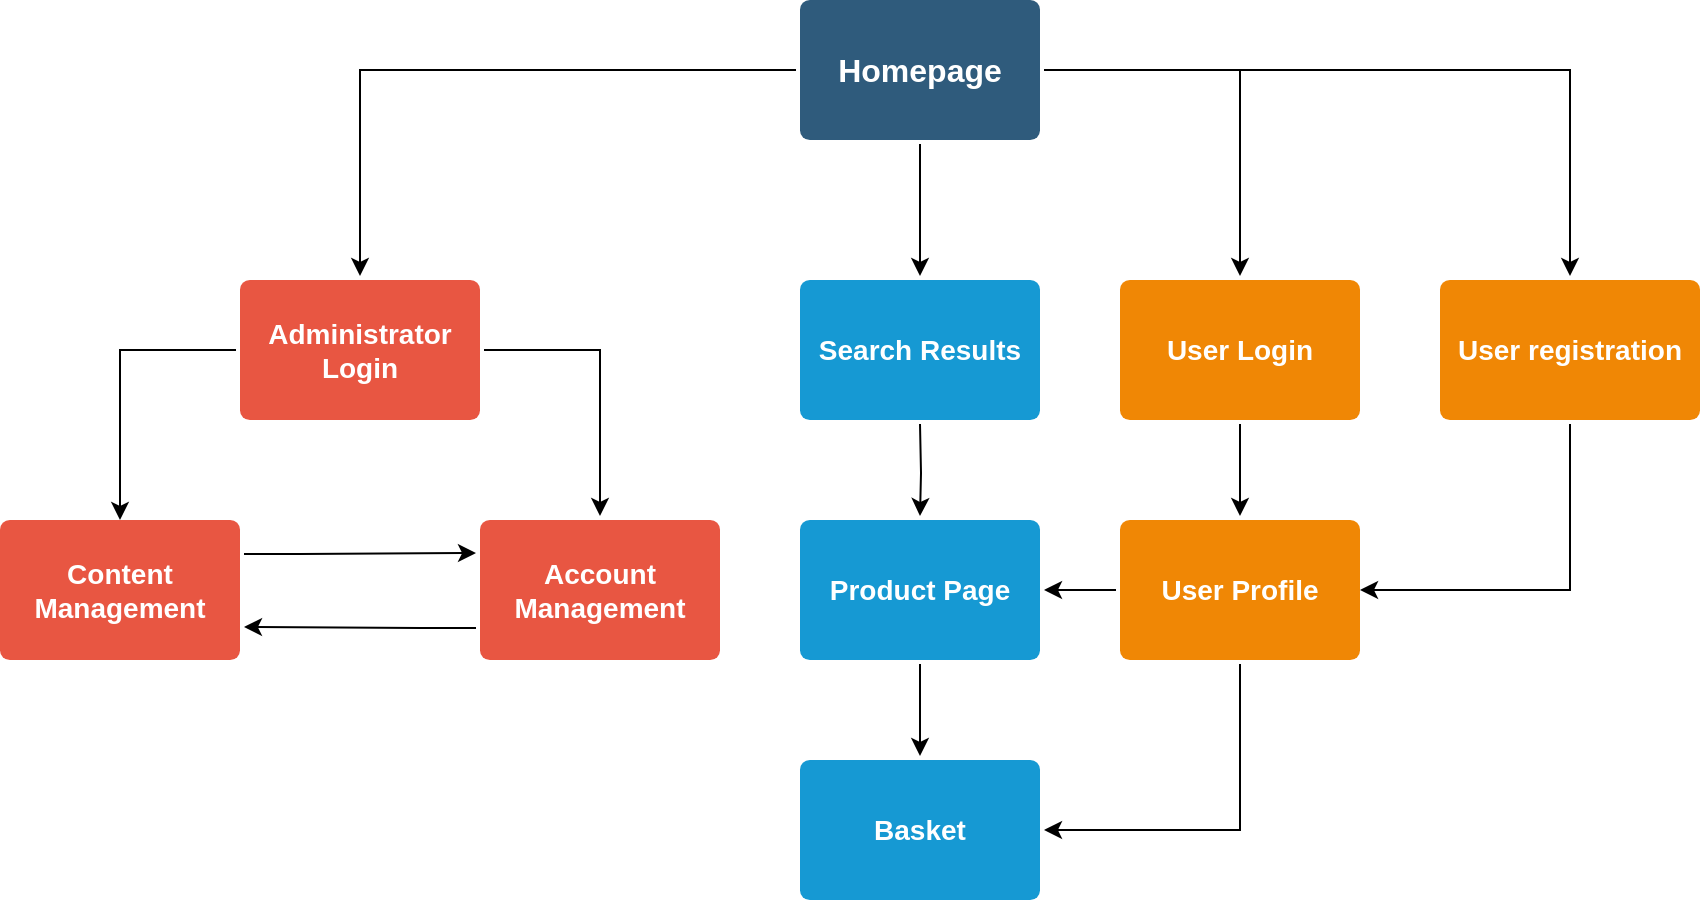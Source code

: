 <mxfile version="15.3.8" type="device"><diagram id="6a731a19-8d31-9384-78a2-239565b7b9f0" name="Page-1"><mxGraphModel dx="1000" dy="1120" grid="1" gridSize="10" guides="1" tooltips="1" connect="1" arrows="1" fold="1" page="1" pageScale="1" pageWidth="1169" pageHeight="827" background="none" math="0" shadow="0"><root><mxCell id="0"/><mxCell id="1" parent="0"/><mxCell id="lVs11Y0grhGJPtYlyKgR-1790" style="edgeStyle=orthogonalEdgeStyle;rounded=0;orthogonalLoop=1;jettySize=auto;html=1;entryX=0.5;entryY=0;entryDx=0;entryDy=0;" edge="1" parent="1" source="1749"><mxGeometry relative="1" as="geometry"><mxPoint x="580.0" y="198" as="targetPoint"/></mxGeometry></mxCell><mxCell id="lVs11Y0grhGJPtYlyKgR-1818" style="edgeStyle=orthogonalEdgeStyle;rounded=0;orthogonalLoop=1;jettySize=auto;html=1;entryX=0.5;entryY=0;entryDx=0;entryDy=0;" edge="1" parent="1" source="1749" target="lVs11Y0grhGJPtYlyKgR-1779"><mxGeometry relative="1" as="geometry"/></mxCell><mxCell id="lVs11Y0grhGJPtYlyKgR-1819" style="edgeStyle=orthogonalEdgeStyle;rounded=0;orthogonalLoop=1;jettySize=auto;html=1;entryX=0.5;entryY=0;entryDx=0;entryDy=0;" edge="1" parent="1" source="1749" target="lVs11Y0grhGJPtYlyKgR-1806"><mxGeometry relative="1" as="geometry"/></mxCell><mxCell id="lVs11Y0grhGJPtYlyKgR-1821" style="edgeStyle=orthogonalEdgeStyle;rounded=0;orthogonalLoop=1;jettySize=auto;html=1;entryX=0.5;entryY=0;entryDx=0;entryDy=0;" edge="1" parent="1" source="1749" target="1753"><mxGeometry relative="1" as="geometry"/></mxCell><mxCell id="1749" value="Homepage" style="rounded=1;whiteSpace=wrap;html=1;shadow=0;labelBackgroundColor=none;strokeColor=none;strokeWidth=3;fillColor=#2F5B7C;fontFamily=Helvetica;fontSize=16;fontColor=#FFFFFF;align=center;fontStyle=1;spacing=5;arcSize=7;perimeterSpacing=2;" parent="1" vertex="1"><mxGeometry x="520" y="60" width="120" height="70" as="geometry"/></mxCell><mxCell id="lVs11Y0grhGJPtYlyKgR-1828" style="edgeStyle=orthogonalEdgeStyle;rounded=0;orthogonalLoop=1;jettySize=auto;html=1;entryX=0.5;entryY=0.027;entryDx=0;entryDy=0;entryPerimeter=0;" edge="1" parent="1" source="1753" target="lVs11Y0grhGJPtYlyKgR-1824"><mxGeometry relative="1" as="geometry"><mxPoint x="180" y="310" as="targetPoint"/><Array as="points"><mxPoint x="180" y="235"/></Array></mxGeometry></mxCell><mxCell id="lVs11Y0grhGJPtYlyKgR-1829" style="edgeStyle=orthogonalEdgeStyle;rounded=0;orthogonalLoop=1;jettySize=auto;html=1;entryX=0.5;entryY=0;entryDx=0;entryDy=0;" edge="1" parent="1" source="1753" target="lVs11Y0grhGJPtYlyKgR-1823"><mxGeometry relative="1" as="geometry"><mxPoint x="420" y="310" as="targetPoint"/><Array as="points"><mxPoint x="420" y="235"/></Array></mxGeometry></mxCell><mxCell id="1753" value="Administrator Login" style="rounded=1;whiteSpace=wrap;html=1;shadow=0;labelBackgroundColor=none;strokeColor=none;strokeWidth=3;fillColor=#e85642;fontFamily=Helvetica;fontSize=14;fontColor=#FFFFFF;align=center;spacing=5;fontStyle=1;arcSize=7;perimeterSpacing=2;" parent="1" vertex="1"><mxGeometry x="240" y="200" width="120" height="70" as="geometry"/></mxCell><mxCell id="lVs11Y0grhGJPtYlyKgR-1816" style="edgeStyle=orthogonalEdgeStyle;rounded=0;orthogonalLoop=1;jettySize=auto;html=1;entryX=1;entryY=0.5;entryDx=0;entryDy=0;" edge="1" parent="1" source="1764" target="1760"><mxGeometry relative="1" as="geometry"/></mxCell><mxCell id="lVs11Y0grhGJPtYlyKgR-1817" style="edgeStyle=orthogonalEdgeStyle;rounded=0;orthogonalLoop=1;jettySize=auto;html=1;entryX=1;entryY=0.5;entryDx=0;entryDy=0;" edge="1" parent="1" source="1764" target="lVs11Y0grhGJPtYlyKgR-1797"><mxGeometry relative="1" as="geometry"><mxPoint x="680" y="490" as="targetPoint"/><Array as="points"><mxPoint x="740" y="475"/></Array></mxGeometry></mxCell><mxCell id="1764" value="User Profile" style="rounded=1;whiteSpace=wrap;html=1;shadow=0;labelBackgroundColor=none;strokeColor=none;strokeWidth=3;fillColor=#F08705;fontFamily=Helvetica;fontSize=14;fontColor=#FFFFFF;align=center;spacing=5;fontStyle=1;arcSize=7;perimeterSpacing=2;" parent="1" vertex="1"><mxGeometry x="680" y="320" width="120" height="70" as="geometry"/></mxCell><mxCell id="lVs11Y0grhGJPtYlyKgR-1812" style="edgeStyle=orthogonalEdgeStyle;rounded=0;orthogonalLoop=1;jettySize=auto;html=1;entryX=0.5;entryY=0;entryDx=0;entryDy=0;" edge="1" parent="1" target="1760"><mxGeometry relative="1" as="geometry"><mxPoint x="580.0" y="272.0" as="sourcePoint"/></mxGeometry></mxCell><mxCell id="lVs11Y0grhGJPtYlyKgR-1815" style="edgeStyle=orthogonalEdgeStyle;rounded=0;orthogonalLoop=1;jettySize=auto;html=1;entryX=0.5;entryY=0;entryDx=0;entryDy=0;" edge="1" parent="1" source="lVs11Y0grhGJPtYlyKgR-1779" target="1764"><mxGeometry relative="1" as="geometry"/></mxCell><mxCell id="lVs11Y0grhGJPtYlyKgR-1779" value="User Login" style="rounded=1;whiteSpace=wrap;html=1;shadow=0;labelBackgroundColor=none;strokeColor=none;strokeWidth=3;fillColor=#F08705;fontFamily=Helvetica;fontSize=14;fontColor=#FFFFFF;align=center;spacing=5;fontStyle=1;arcSize=7;perimeterSpacing=2;" vertex="1" parent="1"><mxGeometry x="680" y="200" width="120" height="70" as="geometry"/></mxCell><mxCell id="lVs11Y0grhGJPtYlyKgR-1797" value="Basket" style="rounded=1;whiteSpace=wrap;html=1;shadow=0;labelBackgroundColor=none;strokeColor=none;strokeWidth=3;fillColor=#1699d3;fontFamily=Helvetica;fontSize=14;fontColor=#FFFFFF;align=center;spacing=5;fontStyle=1;arcSize=7;perimeterSpacing=2;" vertex="1" parent="1"><mxGeometry x="520" y="440" width="120" height="70" as="geometry"/></mxCell><mxCell id="lVs11Y0grhGJPtYlyKgR-1813" style="edgeStyle=orthogonalEdgeStyle;rounded=0;orthogonalLoop=1;jettySize=auto;html=1;entryX=0.5;entryY=0;entryDx=0;entryDy=0;" edge="1" parent="1" source="1760" target="lVs11Y0grhGJPtYlyKgR-1797"><mxGeometry relative="1" as="geometry"/></mxCell><mxCell id="1760" value="Product Page" style="rounded=1;whiteSpace=wrap;html=1;shadow=0;labelBackgroundColor=none;strokeColor=none;strokeWidth=3;fillColor=#1699d3;fontFamily=Helvetica;fontSize=14;fontColor=#FFFFFF;align=center;spacing=5;fontStyle=1;arcSize=7;perimeterSpacing=2;" parent="1" vertex="1"><mxGeometry x="520" y="320" width="120" height="70" as="geometry"/></mxCell><mxCell id="lVs11Y0grhGJPtYlyKgR-1814" style="edgeStyle=orthogonalEdgeStyle;rounded=0;orthogonalLoop=1;jettySize=auto;html=1;entryX=0.984;entryY=0.5;entryDx=0;entryDy=0;entryPerimeter=0;" edge="1" parent="1" source="lVs11Y0grhGJPtYlyKgR-1806" target="1764"><mxGeometry relative="1" as="geometry"><mxPoint x="840" y="370" as="targetPoint"/><Array as="points"><mxPoint x="905" y="355"/></Array></mxGeometry></mxCell><mxCell id="lVs11Y0grhGJPtYlyKgR-1806" value="User registration" style="rounded=1;whiteSpace=wrap;html=1;shadow=0;labelBackgroundColor=none;strokeColor=none;strokeWidth=3;fillColor=#F08705;fontFamily=Helvetica;fontSize=14;fontColor=#FFFFFF;align=center;spacing=5;fontStyle=1;arcSize=7;perimeterSpacing=2;" vertex="1" parent="1"><mxGeometry x="840" y="200" width="130" height="70" as="geometry"/></mxCell><mxCell id="lVs11Y0grhGJPtYlyKgR-1822" value="Search Results" style="rounded=1;whiteSpace=wrap;html=1;shadow=0;labelBackgroundColor=none;strokeColor=none;strokeWidth=3;fillColor=#1699d3;fontFamily=Helvetica;fontSize=14;fontColor=#FFFFFF;align=center;spacing=5;fontStyle=1;arcSize=7;perimeterSpacing=2;" vertex="1" parent="1"><mxGeometry x="520" y="200" width="120" height="70" as="geometry"/></mxCell><mxCell id="lVs11Y0grhGJPtYlyKgR-1826" style="edgeStyle=orthogonalEdgeStyle;rounded=0;orthogonalLoop=1;jettySize=auto;html=1;entryX=1;entryY=0.75;entryDx=0;entryDy=0;" edge="1" parent="1" source="lVs11Y0grhGJPtYlyKgR-1823" target="lVs11Y0grhGJPtYlyKgR-1824"><mxGeometry relative="1" as="geometry"><Array as="points"><mxPoint x="330" y="374"/><mxPoint x="330" y="374"/></Array></mxGeometry></mxCell><mxCell id="lVs11Y0grhGJPtYlyKgR-1823" value="Account Management" style="rounded=1;whiteSpace=wrap;html=1;shadow=0;labelBackgroundColor=none;strokeColor=none;strokeWidth=3;fillColor=#e85642;fontFamily=Helvetica;fontSize=14;fontColor=#FFFFFF;align=center;spacing=5;fontStyle=1;arcSize=7;perimeterSpacing=2;" vertex="1" parent="1"><mxGeometry x="360" y="320" width="120" height="70" as="geometry"/></mxCell><mxCell id="lVs11Y0grhGJPtYlyKgR-1825" style="edgeStyle=orthogonalEdgeStyle;rounded=0;orthogonalLoop=1;jettySize=auto;html=1;entryX=0;entryY=0.25;entryDx=0;entryDy=0;" edge="1" parent="1" source="lVs11Y0grhGJPtYlyKgR-1824" target="lVs11Y0grhGJPtYlyKgR-1823"><mxGeometry relative="1" as="geometry"><Array as="points"><mxPoint x="270" y="337"/><mxPoint x="270" y="337"/></Array></mxGeometry></mxCell><mxCell id="lVs11Y0grhGJPtYlyKgR-1824" value="Content Management" style="rounded=1;whiteSpace=wrap;html=1;shadow=0;labelBackgroundColor=none;strokeColor=none;strokeWidth=3;fillColor=#e85642;fontFamily=Helvetica;fontSize=14;fontColor=#FFFFFF;align=center;spacing=5;fontStyle=1;arcSize=7;perimeterSpacing=2;" vertex="1" parent="1"><mxGeometry x="120" y="320" width="120" height="70" as="geometry"/></mxCell></root></mxGraphModel></diagram></mxfile>